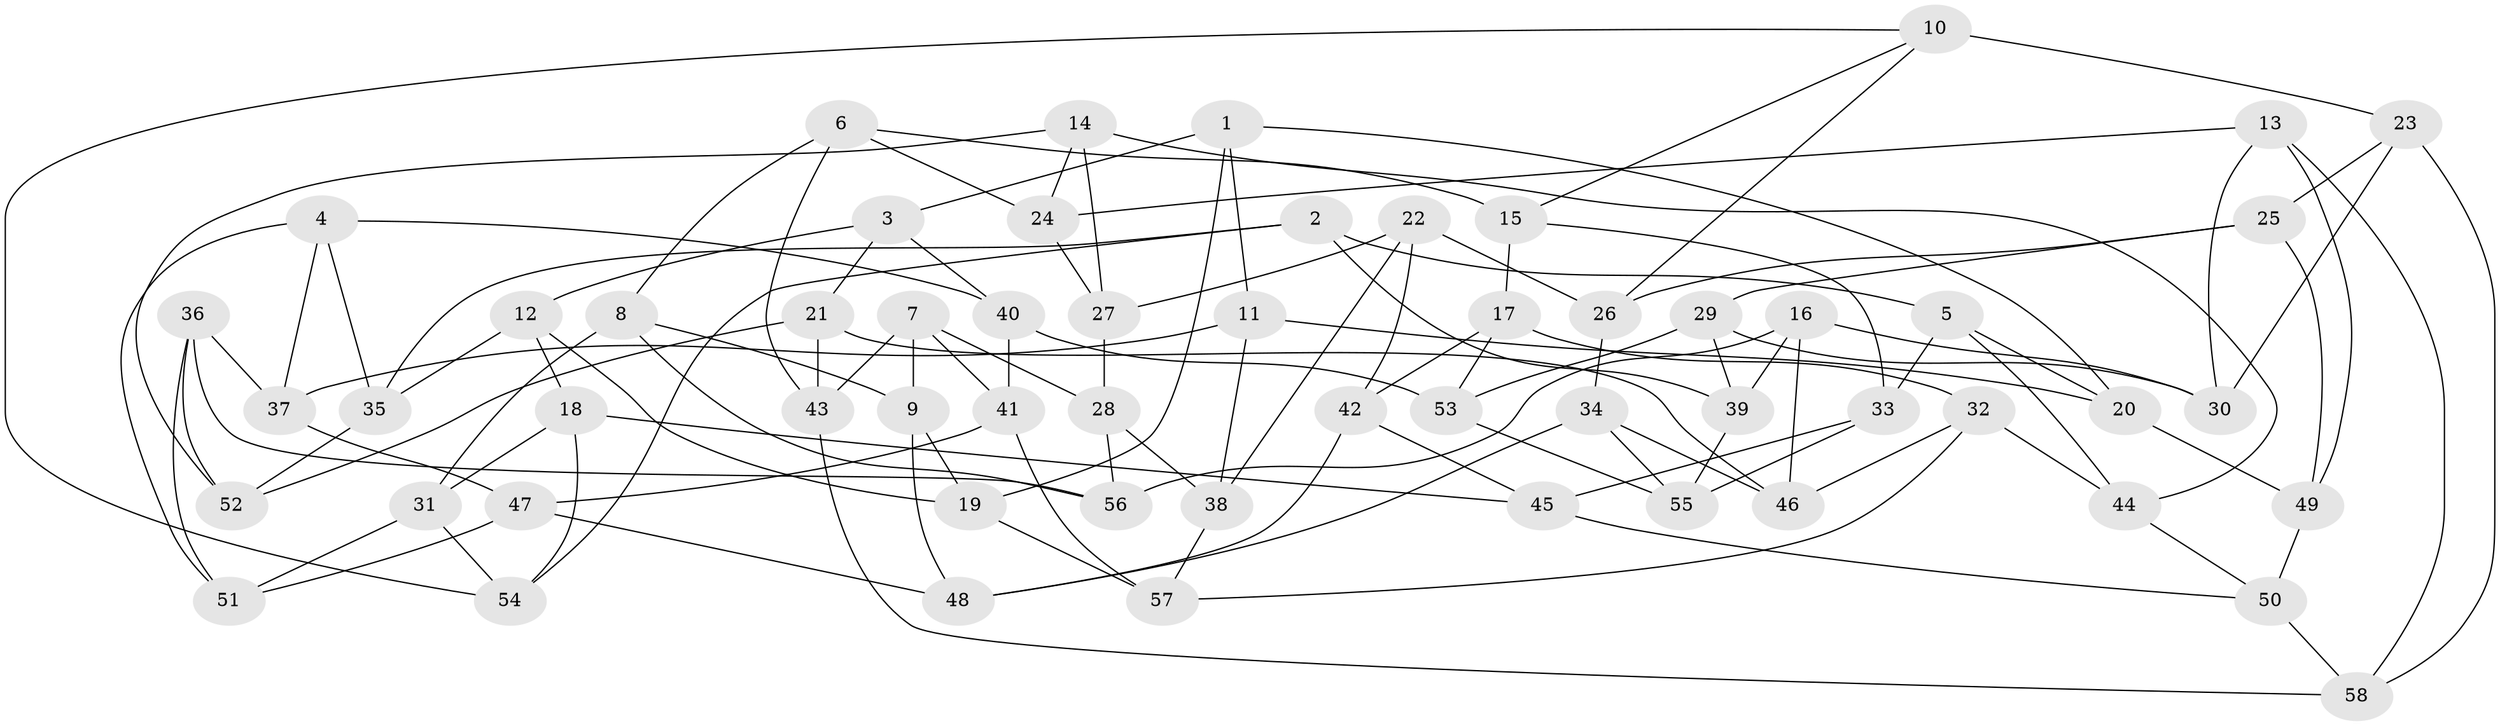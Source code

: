 // coarse degree distribution, {5: 0.08571428571428572, 6: 0.5428571428571428, 4: 0.34285714285714286, 3: 0.02857142857142857}
// Generated by graph-tools (version 1.1) at 2025/52/02/27/25 19:52:30]
// undirected, 58 vertices, 116 edges
graph export_dot {
graph [start="1"]
  node [color=gray90,style=filled];
  1;
  2;
  3;
  4;
  5;
  6;
  7;
  8;
  9;
  10;
  11;
  12;
  13;
  14;
  15;
  16;
  17;
  18;
  19;
  20;
  21;
  22;
  23;
  24;
  25;
  26;
  27;
  28;
  29;
  30;
  31;
  32;
  33;
  34;
  35;
  36;
  37;
  38;
  39;
  40;
  41;
  42;
  43;
  44;
  45;
  46;
  47;
  48;
  49;
  50;
  51;
  52;
  53;
  54;
  55;
  56;
  57;
  58;
  1 -- 11;
  1 -- 3;
  1 -- 19;
  1 -- 20;
  2 -- 35;
  2 -- 54;
  2 -- 5;
  2 -- 39;
  3 -- 12;
  3 -- 21;
  3 -- 40;
  4 -- 35;
  4 -- 40;
  4 -- 51;
  4 -- 37;
  5 -- 20;
  5 -- 44;
  5 -- 33;
  6 -- 15;
  6 -- 43;
  6 -- 24;
  6 -- 8;
  7 -- 9;
  7 -- 43;
  7 -- 41;
  7 -- 28;
  8 -- 56;
  8 -- 9;
  8 -- 31;
  9 -- 48;
  9 -- 19;
  10 -- 26;
  10 -- 15;
  10 -- 23;
  10 -- 54;
  11 -- 37;
  11 -- 38;
  11 -- 20;
  12 -- 35;
  12 -- 18;
  12 -- 19;
  13 -- 49;
  13 -- 24;
  13 -- 30;
  13 -- 58;
  14 -- 52;
  14 -- 27;
  14 -- 24;
  14 -- 44;
  15 -- 17;
  15 -- 33;
  16 -- 39;
  16 -- 46;
  16 -- 56;
  16 -- 30;
  17 -- 32;
  17 -- 53;
  17 -- 42;
  18 -- 45;
  18 -- 54;
  18 -- 31;
  19 -- 57;
  20 -- 49;
  21 -- 43;
  21 -- 52;
  21 -- 46;
  22 -- 42;
  22 -- 26;
  22 -- 38;
  22 -- 27;
  23 -- 58;
  23 -- 30;
  23 -- 25;
  24 -- 27;
  25 -- 26;
  25 -- 49;
  25 -- 29;
  26 -- 34;
  27 -- 28;
  28 -- 56;
  28 -- 38;
  29 -- 39;
  29 -- 53;
  29 -- 30;
  31 -- 51;
  31 -- 54;
  32 -- 46;
  32 -- 57;
  32 -- 44;
  33 -- 55;
  33 -- 45;
  34 -- 55;
  34 -- 46;
  34 -- 48;
  35 -- 52;
  36 -- 51;
  36 -- 52;
  36 -- 37;
  36 -- 56;
  37 -- 47;
  38 -- 57;
  39 -- 55;
  40 -- 53;
  40 -- 41;
  41 -- 47;
  41 -- 57;
  42 -- 48;
  42 -- 45;
  43 -- 58;
  44 -- 50;
  45 -- 50;
  47 -- 51;
  47 -- 48;
  49 -- 50;
  50 -- 58;
  53 -- 55;
}
